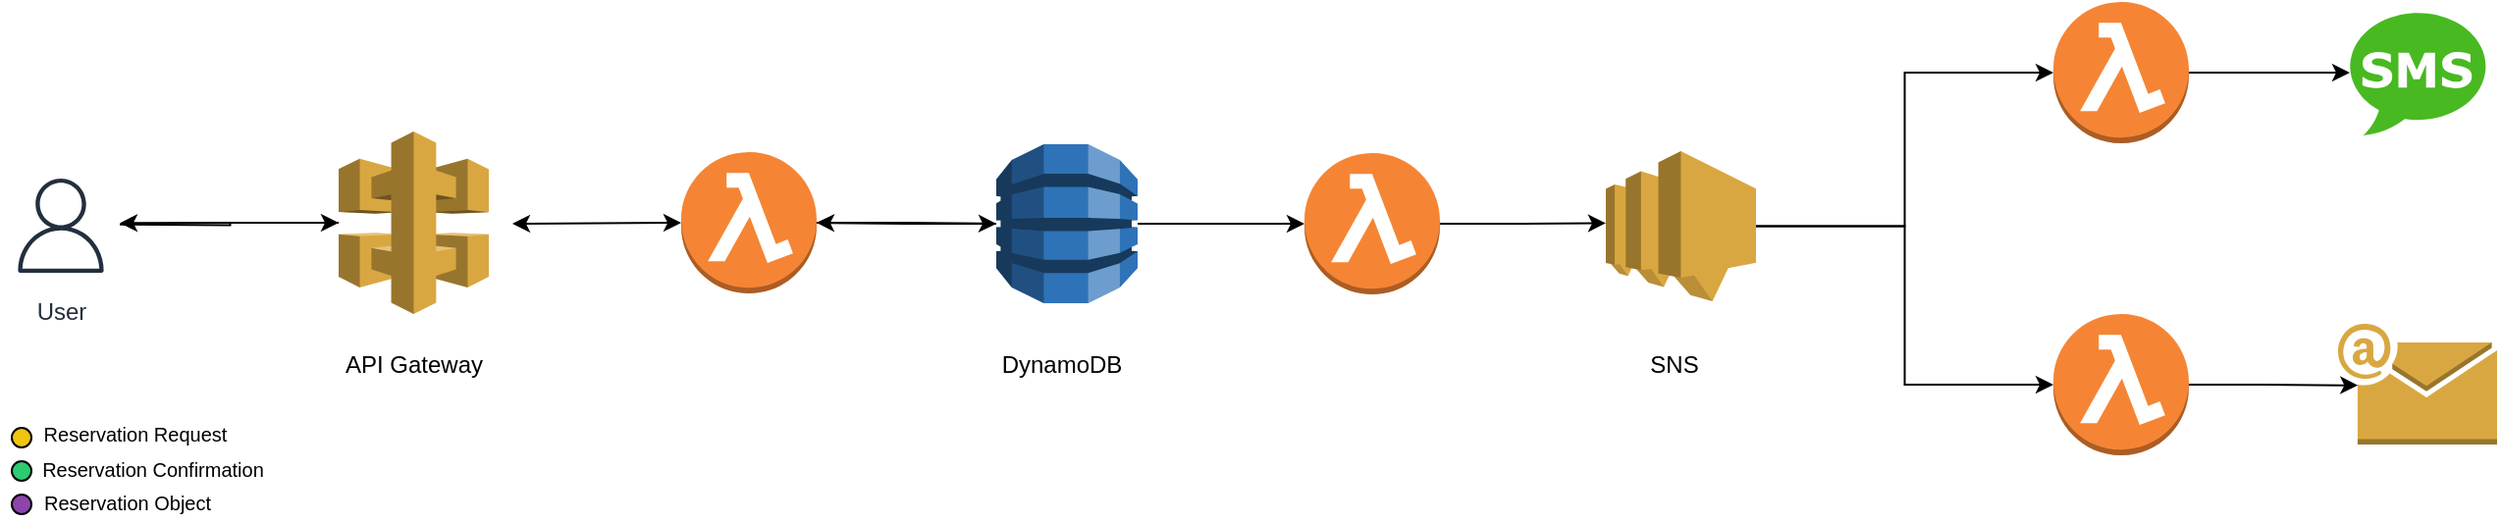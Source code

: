 <mxfile version="10.5.2" type="device"><diagram id="0VoCWkT1irqSYebWjoVd" name="Page-1"><mxGraphModel dx="932" dy="474" grid="1" gridSize="10" guides="1" tooltips="1" connect="1" arrows="1" fold="1" page="1" pageScale="1" pageWidth="827" pageHeight="1169" math="0" shadow="0"><root><mxCell id="0"/><mxCell id="1" parent="0"/><mxCell id="MW1IkAhfb3_KbKPp181H-28" style="edgeStyle=orthogonalEdgeStyle;rounded=0;orthogonalLoop=1;jettySize=auto;html=1;" edge="1" parent="1" target="MW1IkAhfb3_KbKPp181H-2"><mxGeometry relative="1" as="geometry"><mxPoint x="80" y="365.333" as="sourcePoint"/></mxGeometry></mxCell><mxCell id="MW1IkAhfb3_KbKPp181H-29" style="edgeStyle=orthogonalEdgeStyle;rounded=0;orthogonalLoop=1;jettySize=auto;html=1;entryX=1;entryY=0.495;entryDx=0;entryDy=0;entryPerimeter=0;" edge="1" parent="1" source="MW1IkAhfb3_KbKPp181H-2"><mxGeometry relative="1" as="geometry"><mxPoint x="80" y="364.667" as="targetPoint"/></mxGeometry></mxCell><mxCell id="MW1IkAhfb3_KbKPp181H-2" value="" style="outlineConnect=0;dashed=0;verticalLabelPosition=bottom;verticalAlign=top;align=center;html=1;shape=mxgraph.aws3.api_gateway;fillColor=#D9A741;gradientColor=none;" vertex="1" parent="1"><mxGeometry x="191.5" y="318" width="76.5" height="93" as="geometry"/></mxCell><mxCell id="MW1IkAhfb3_KbKPp181H-6" style="edgeStyle=orthogonalEdgeStyle;rounded=0;orthogonalLoop=1;jettySize=auto;html=1;entryX=0;entryY=0.5;entryDx=0;entryDy=0;entryPerimeter=0;" edge="1" parent="1" source="MW1IkAhfb3_KbKPp181H-4" target="MW1IkAhfb3_KbKPp181H-5"><mxGeometry relative="1" as="geometry"/></mxCell><mxCell id="MW1IkAhfb3_KbKPp181H-4" value="" style="outlineConnect=0;dashed=0;verticalLabelPosition=bottom;verticalAlign=top;align=center;html=1;shape=mxgraph.aws3.lambda_function;fillColor=#F58534;gradientColor=none;" vertex="1" parent="1"><mxGeometry x="366" y="328.5" width="69" height="72" as="geometry"/></mxCell><mxCell id="MW1IkAhfb3_KbKPp181H-22" style="edgeStyle=orthogonalEdgeStyle;rounded=0;orthogonalLoop=1;jettySize=auto;html=1;entryX=0;entryY=0.5;entryDx=0;entryDy=0;entryPerimeter=0;" edge="1" parent="1" source="MW1IkAhfb3_KbKPp181H-5" target="MW1IkAhfb3_KbKPp181H-13"><mxGeometry relative="1" as="geometry"/></mxCell><mxCell id="MW1IkAhfb3_KbKPp181H-31" style="edgeStyle=orthogonalEdgeStyle;rounded=0;orthogonalLoop=1;jettySize=auto;html=1;entryX=1;entryY=0.5;entryDx=0;entryDy=0;entryPerimeter=0;" edge="1" parent="1" source="MW1IkAhfb3_KbKPp181H-5" target="MW1IkAhfb3_KbKPp181H-4"><mxGeometry relative="1" as="geometry"/></mxCell><mxCell id="MW1IkAhfb3_KbKPp181H-5" value="" style="outlineConnect=0;dashed=0;verticalLabelPosition=bottom;verticalAlign=top;align=center;html=1;shape=mxgraph.aws3.dynamo_db;fillColor=#2E73B8;gradientColor=none;" vertex="1" parent="1"><mxGeometry x="526.5" y="324.5" width="72" height="81" as="geometry"/></mxCell><mxCell id="MW1IkAhfb3_KbKPp181H-23" style="edgeStyle=orthogonalEdgeStyle;rounded=0;orthogonalLoop=1;jettySize=auto;html=1;entryX=0;entryY=0.48;entryDx=0;entryDy=0;entryPerimeter=0;" edge="1" parent="1" source="MW1IkAhfb3_KbKPp181H-13" target="MW1IkAhfb3_KbKPp181H-15"><mxGeometry relative="1" as="geometry"/></mxCell><mxCell id="MW1IkAhfb3_KbKPp181H-13" value="" style="outlineConnect=0;dashed=0;verticalLabelPosition=bottom;verticalAlign=top;align=center;html=1;shape=mxgraph.aws3.lambda_function;fillColor=#F58534;gradientColor=none;" vertex="1" parent="1"><mxGeometry x="683.5" y="329" width="69" height="72" as="geometry"/></mxCell><mxCell id="MW1IkAhfb3_KbKPp181H-24" style="edgeStyle=orthogonalEdgeStyle;rounded=0;orthogonalLoop=1;jettySize=auto;html=1;entryX=0;entryY=0.5;entryDx=0;entryDy=0;entryPerimeter=0;" edge="1" parent="1" source="MW1IkAhfb3_KbKPp181H-15" target="MW1IkAhfb3_KbKPp181H-17"><mxGeometry relative="1" as="geometry"/></mxCell><mxCell id="MW1IkAhfb3_KbKPp181H-25" style="edgeStyle=orthogonalEdgeStyle;rounded=0;orthogonalLoop=1;jettySize=auto;html=1;entryX=0;entryY=0.5;entryDx=0;entryDy=0;entryPerimeter=0;" edge="1" parent="1" source="MW1IkAhfb3_KbKPp181H-15" target="MW1IkAhfb3_KbKPp181H-18"><mxGeometry relative="1" as="geometry"/></mxCell><mxCell id="MW1IkAhfb3_KbKPp181H-15" value="" style="outlineConnect=0;dashed=0;verticalLabelPosition=bottom;verticalAlign=top;align=center;html=1;shape=mxgraph.aws3.sns;fillColor=#D9A741;gradientColor=none;" vertex="1" parent="1"><mxGeometry x="837" y="328" width="76.5" height="76.5" as="geometry"/></mxCell><mxCell id="MW1IkAhfb3_KbKPp181H-27" style="edgeStyle=orthogonalEdgeStyle;rounded=0;orthogonalLoop=1;jettySize=auto;html=1;" edge="1" parent="1" source="MW1IkAhfb3_KbKPp181H-17" target="MW1IkAhfb3_KbKPp181H-20"><mxGeometry relative="1" as="geometry"/></mxCell><mxCell id="MW1IkAhfb3_KbKPp181H-17" value="" style="outlineConnect=0;dashed=0;verticalLabelPosition=bottom;verticalAlign=top;align=center;html=1;shape=mxgraph.aws3.lambda_function;fillColor=#F58534;gradientColor=none;" vertex="1" parent="1"><mxGeometry x="1065" y="252" width="69" height="72" as="geometry"/></mxCell><mxCell id="MW1IkAhfb3_KbKPp181H-26" style="edgeStyle=orthogonalEdgeStyle;rounded=0;orthogonalLoop=1;jettySize=auto;html=1;entryX=0.125;entryY=0.51;entryDx=0;entryDy=0;entryPerimeter=0;" edge="1" parent="1" source="MW1IkAhfb3_KbKPp181H-18" target="MW1IkAhfb3_KbKPp181H-21"><mxGeometry relative="1" as="geometry"/></mxCell><mxCell id="MW1IkAhfb3_KbKPp181H-18" value="" style="outlineConnect=0;dashed=0;verticalLabelPosition=bottom;verticalAlign=top;align=center;html=1;shape=mxgraph.aws3.lambda_function;fillColor=#F58534;gradientColor=none;" vertex="1" parent="1"><mxGeometry x="1065" y="411" width="69" height="72" as="geometry"/></mxCell><mxCell id="MW1IkAhfb3_KbKPp181H-20" value="" style="dashed=0;outlineConnect=0;html=1;align=center;labelPosition=center;verticalLabelPosition=bottom;verticalAlign=top;shape=mxgraph.weblogos.sms;fillColor=#48B921;strokeColor=none" vertex="1" parent="1"><mxGeometry x="1216" y="256" width="69.2" height="64" as="geometry"/></mxCell><mxCell id="MW1IkAhfb3_KbKPp181H-21" value="" style="outlineConnect=0;dashed=0;verticalLabelPosition=bottom;verticalAlign=top;align=center;html=1;shape=mxgraph.aws3.email;fillColor=#D9A741;gradientColor=none;" vertex="1" parent="1"><mxGeometry x="1210" y="416" width="81" height="61.5" as="geometry"/></mxCell><mxCell id="MW1IkAhfb3_KbKPp181H-34" value="" style="endArrow=classic;startArrow=classic;html=1;entryX=0;entryY=0.5;entryDx=0;entryDy=0;entryPerimeter=0;" edge="1" parent="1" target="MW1IkAhfb3_KbKPp181H-4"><mxGeometry width="50" height="50" relative="1" as="geometry"><mxPoint x="280" y="365" as="sourcePoint"/><mxPoint x="180" y="510" as="targetPoint"/></mxGeometry></mxCell><mxCell id="MW1IkAhfb3_KbKPp181H-41" value="API Gateway" style="text;html=1;strokeColor=none;fillColor=none;align=center;verticalAlign=middle;whiteSpace=wrap;rounded=0;" vertex="1" parent="1"><mxGeometry x="190" y="427" width="80" height="20" as="geometry"/></mxCell><mxCell id="MW1IkAhfb3_KbKPp181H-42" value="DynamoDB" style="text;html=1;strokeColor=none;fillColor=none;align=center;verticalAlign=middle;whiteSpace=wrap;rounded=0;" vertex="1" parent="1"><mxGeometry x="525.5" y="427" width="68" height="20" as="geometry"/></mxCell><mxCell id="MW1IkAhfb3_KbKPp181H-43" value="SNS" style="text;html=1;strokeColor=none;fillColor=none;align=center;verticalAlign=middle;whiteSpace=wrap;rounded=0;" vertex="1" parent="1"><mxGeometry x="851.5" y="427" width="40" height="20" as="geometry"/></mxCell><mxCell id="MW1IkAhfb3_KbKPp181H-44" value="" style="ellipse;whiteSpace=wrap;html=1;fillColor=#f1c40f;" vertex="1" parent="1"><mxGeometry x="25" y="469" width="10" height="10" as="geometry"/></mxCell><mxCell id="MW1IkAhfb3_KbKPp181H-45" value="" style="ellipse;whiteSpace=wrap;html=1;fillColor=#2ecc71;" vertex="1" parent="1"><mxGeometry x="25" y="486" width="10" height="10" as="geometry"/></mxCell><mxCell id="MW1IkAhfb3_KbKPp181H-47" value="" style="ellipse;whiteSpace=wrap;html=1;fillColor=#8e44ad;" vertex="1" parent="1"><mxGeometry x="25" y="503" width="10" height="10" as="geometry"/></mxCell><mxCell id="MW1IkAhfb3_KbKPp181H-48" value="User" style="outlineConnect=0;fontColor=#232F3E;gradientColor=none;strokeColor=#232F3E;fillColor=#ffffff;dashed=0;verticalLabelPosition=bottom;verticalAlign=top;align=center;html=1;fontSize=12;fontStyle=0;aspect=fixed;shape=mxgraph.aws4.resourceIcon;resIcon=mxgraph.aws4.user;" vertex="1" parent="1"><mxGeometry x="20" y="336" width="60" height="60" as="geometry"/></mxCell><mxCell id="MW1IkAhfb3_KbKPp181H-49" value="&lt;font style=&quot;font-size: 10px&quot;&gt;Reservation Request&lt;/font&gt;" style="text;html=1;strokeColor=none;fillColor=none;align=center;verticalAlign=middle;whiteSpace=wrap;rounded=0;" vertex="1" parent="1"><mxGeometry x="28" y="462" width="120" height="20" as="geometry"/></mxCell><mxCell id="MW1IkAhfb3_KbKPp181H-50" value="&lt;font style=&quot;font-size: 10px&quot;&gt;Reservation Confirmation&lt;/font&gt;" style="text;html=1;strokeColor=none;fillColor=none;align=center;verticalAlign=middle;whiteSpace=wrap;rounded=0;" vertex="1" parent="1"><mxGeometry x="37" y="480" width="120" height="20" as="geometry"/></mxCell><mxCell id="MW1IkAhfb3_KbKPp181H-51" value="&lt;font style=&quot;font-size: 10px&quot;&gt;Reservation Object&lt;br&gt;&lt;/font&gt;" style="text;html=1;strokeColor=none;fillColor=none;align=center;verticalAlign=middle;whiteSpace=wrap;rounded=0;" vertex="1" parent="1"><mxGeometry x="24" y="497" width="120" height="20" as="geometry"/></mxCell></root></mxGraphModel></diagram></mxfile>
